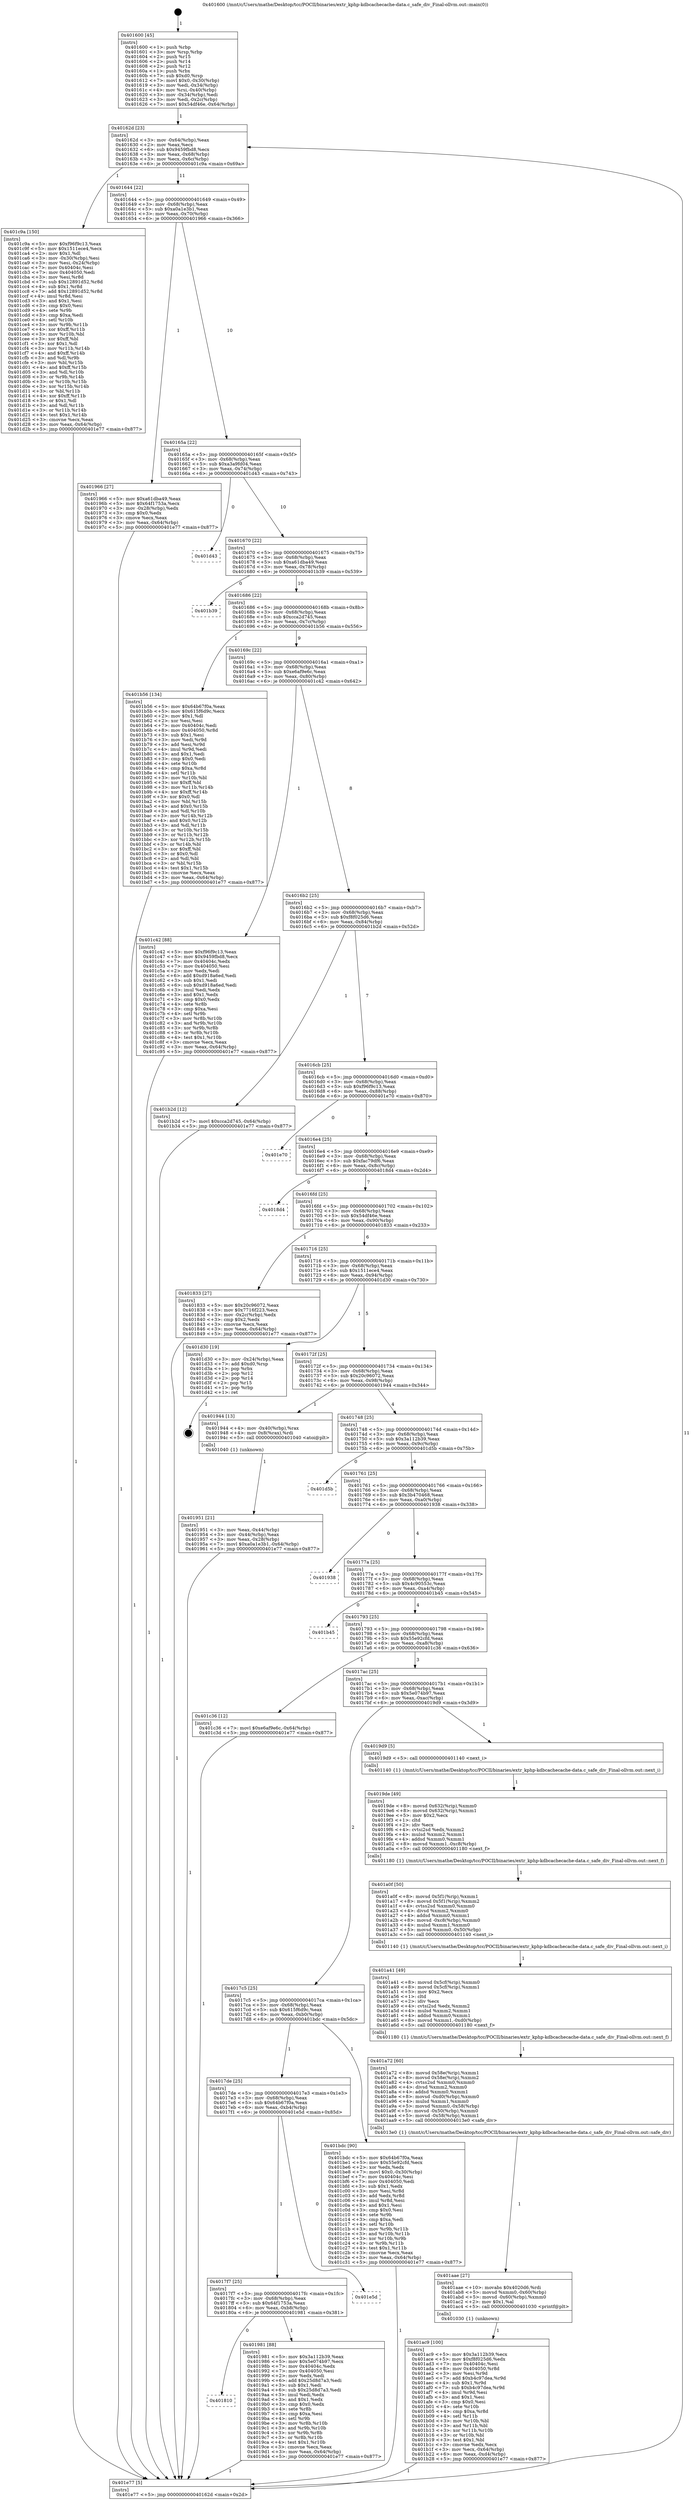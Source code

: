digraph "0x401600" {
  label = "0x401600 (/mnt/c/Users/mathe/Desktop/tcc/POCII/binaries/extr_kphp-kdbcachecache-data.c_safe_div_Final-ollvm.out::main(0))"
  labelloc = "t"
  node[shape=record]

  Entry [label="",width=0.3,height=0.3,shape=circle,fillcolor=black,style=filled]
  "0x40162d" [label="{
     0x40162d [23]\l
     | [instrs]\l
     &nbsp;&nbsp;0x40162d \<+3\>: mov -0x64(%rbp),%eax\l
     &nbsp;&nbsp;0x401630 \<+2\>: mov %eax,%ecx\l
     &nbsp;&nbsp;0x401632 \<+6\>: sub $0x9459fbd8,%ecx\l
     &nbsp;&nbsp;0x401638 \<+3\>: mov %eax,-0x68(%rbp)\l
     &nbsp;&nbsp;0x40163b \<+3\>: mov %ecx,-0x6c(%rbp)\l
     &nbsp;&nbsp;0x40163e \<+6\>: je 0000000000401c9a \<main+0x69a\>\l
  }"]
  "0x401c9a" [label="{
     0x401c9a [150]\l
     | [instrs]\l
     &nbsp;&nbsp;0x401c9a \<+5\>: mov $0xf96f9c13,%eax\l
     &nbsp;&nbsp;0x401c9f \<+5\>: mov $0x1511ece4,%ecx\l
     &nbsp;&nbsp;0x401ca4 \<+2\>: mov $0x1,%dl\l
     &nbsp;&nbsp;0x401ca6 \<+3\>: mov -0x30(%rbp),%esi\l
     &nbsp;&nbsp;0x401ca9 \<+3\>: mov %esi,-0x24(%rbp)\l
     &nbsp;&nbsp;0x401cac \<+7\>: mov 0x40404c,%esi\l
     &nbsp;&nbsp;0x401cb3 \<+7\>: mov 0x404050,%edi\l
     &nbsp;&nbsp;0x401cba \<+3\>: mov %esi,%r8d\l
     &nbsp;&nbsp;0x401cbd \<+7\>: sub $0x12891d52,%r8d\l
     &nbsp;&nbsp;0x401cc4 \<+4\>: sub $0x1,%r8d\l
     &nbsp;&nbsp;0x401cc8 \<+7\>: add $0x12891d52,%r8d\l
     &nbsp;&nbsp;0x401ccf \<+4\>: imul %r8d,%esi\l
     &nbsp;&nbsp;0x401cd3 \<+3\>: and $0x1,%esi\l
     &nbsp;&nbsp;0x401cd6 \<+3\>: cmp $0x0,%esi\l
     &nbsp;&nbsp;0x401cd9 \<+4\>: sete %r9b\l
     &nbsp;&nbsp;0x401cdd \<+3\>: cmp $0xa,%edi\l
     &nbsp;&nbsp;0x401ce0 \<+4\>: setl %r10b\l
     &nbsp;&nbsp;0x401ce4 \<+3\>: mov %r9b,%r11b\l
     &nbsp;&nbsp;0x401ce7 \<+4\>: xor $0xff,%r11b\l
     &nbsp;&nbsp;0x401ceb \<+3\>: mov %r10b,%bl\l
     &nbsp;&nbsp;0x401cee \<+3\>: xor $0xff,%bl\l
     &nbsp;&nbsp;0x401cf1 \<+3\>: xor $0x1,%dl\l
     &nbsp;&nbsp;0x401cf4 \<+3\>: mov %r11b,%r14b\l
     &nbsp;&nbsp;0x401cf7 \<+4\>: and $0xff,%r14b\l
     &nbsp;&nbsp;0x401cfb \<+3\>: and %dl,%r9b\l
     &nbsp;&nbsp;0x401cfe \<+3\>: mov %bl,%r15b\l
     &nbsp;&nbsp;0x401d01 \<+4\>: and $0xff,%r15b\l
     &nbsp;&nbsp;0x401d05 \<+3\>: and %dl,%r10b\l
     &nbsp;&nbsp;0x401d08 \<+3\>: or %r9b,%r14b\l
     &nbsp;&nbsp;0x401d0b \<+3\>: or %r10b,%r15b\l
     &nbsp;&nbsp;0x401d0e \<+3\>: xor %r15b,%r14b\l
     &nbsp;&nbsp;0x401d11 \<+3\>: or %bl,%r11b\l
     &nbsp;&nbsp;0x401d14 \<+4\>: xor $0xff,%r11b\l
     &nbsp;&nbsp;0x401d18 \<+3\>: or $0x1,%dl\l
     &nbsp;&nbsp;0x401d1b \<+3\>: and %dl,%r11b\l
     &nbsp;&nbsp;0x401d1e \<+3\>: or %r11b,%r14b\l
     &nbsp;&nbsp;0x401d21 \<+4\>: test $0x1,%r14b\l
     &nbsp;&nbsp;0x401d25 \<+3\>: cmovne %ecx,%eax\l
     &nbsp;&nbsp;0x401d28 \<+3\>: mov %eax,-0x64(%rbp)\l
     &nbsp;&nbsp;0x401d2b \<+5\>: jmp 0000000000401e77 \<main+0x877\>\l
  }"]
  "0x401644" [label="{
     0x401644 [22]\l
     | [instrs]\l
     &nbsp;&nbsp;0x401644 \<+5\>: jmp 0000000000401649 \<main+0x49\>\l
     &nbsp;&nbsp;0x401649 \<+3\>: mov -0x68(%rbp),%eax\l
     &nbsp;&nbsp;0x40164c \<+5\>: sub $0xa0a1e3b1,%eax\l
     &nbsp;&nbsp;0x401651 \<+3\>: mov %eax,-0x70(%rbp)\l
     &nbsp;&nbsp;0x401654 \<+6\>: je 0000000000401966 \<main+0x366\>\l
  }"]
  Exit [label="",width=0.3,height=0.3,shape=circle,fillcolor=black,style=filled,peripheries=2]
  "0x401966" [label="{
     0x401966 [27]\l
     | [instrs]\l
     &nbsp;&nbsp;0x401966 \<+5\>: mov $0xa61dba49,%eax\l
     &nbsp;&nbsp;0x40196b \<+5\>: mov $0x64f1753a,%ecx\l
     &nbsp;&nbsp;0x401970 \<+3\>: mov -0x28(%rbp),%edx\l
     &nbsp;&nbsp;0x401973 \<+3\>: cmp $0x0,%edx\l
     &nbsp;&nbsp;0x401976 \<+3\>: cmove %ecx,%eax\l
     &nbsp;&nbsp;0x401979 \<+3\>: mov %eax,-0x64(%rbp)\l
     &nbsp;&nbsp;0x40197c \<+5\>: jmp 0000000000401e77 \<main+0x877\>\l
  }"]
  "0x40165a" [label="{
     0x40165a [22]\l
     | [instrs]\l
     &nbsp;&nbsp;0x40165a \<+5\>: jmp 000000000040165f \<main+0x5f\>\l
     &nbsp;&nbsp;0x40165f \<+3\>: mov -0x68(%rbp),%eax\l
     &nbsp;&nbsp;0x401662 \<+5\>: sub $0xa3a9fd04,%eax\l
     &nbsp;&nbsp;0x401667 \<+3\>: mov %eax,-0x74(%rbp)\l
     &nbsp;&nbsp;0x40166a \<+6\>: je 0000000000401d43 \<main+0x743\>\l
  }"]
  "0x401ac9" [label="{
     0x401ac9 [100]\l
     | [instrs]\l
     &nbsp;&nbsp;0x401ac9 \<+5\>: mov $0x3a112b39,%ecx\l
     &nbsp;&nbsp;0x401ace \<+5\>: mov $0xf8f025d6,%edx\l
     &nbsp;&nbsp;0x401ad3 \<+7\>: mov 0x40404c,%esi\l
     &nbsp;&nbsp;0x401ada \<+8\>: mov 0x404050,%r8d\l
     &nbsp;&nbsp;0x401ae2 \<+3\>: mov %esi,%r9d\l
     &nbsp;&nbsp;0x401ae5 \<+7\>: add $0xb4c97dea,%r9d\l
     &nbsp;&nbsp;0x401aec \<+4\>: sub $0x1,%r9d\l
     &nbsp;&nbsp;0x401af0 \<+7\>: sub $0xb4c97dea,%r9d\l
     &nbsp;&nbsp;0x401af7 \<+4\>: imul %r9d,%esi\l
     &nbsp;&nbsp;0x401afb \<+3\>: and $0x1,%esi\l
     &nbsp;&nbsp;0x401afe \<+3\>: cmp $0x0,%esi\l
     &nbsp;&nbsp;0x401b01 \<+4\>: sete %r10b\l
     &nbsp;&nbsp;0x401b05 \<+4\>: cmp $0xa,%r8d\l
     &nbsp;&nbsp;0x401b09 \<+4\>: setl %r11b\l
     &nbsp;&nbsp;0x401b0d \<+3\>: mov %r10b,%bl\l
     &nbsp;&nbsp;0x401b10 \<+3\>: and %r11b,%bl\l
     &nbsp;&nbsp;0x401b13 \<+3\>: xor %r11b,%r10b\l
     &nbsp;&nbsp;0x401b16 \<+3\>: or %r10b,%bl\l
     &nbsp;&nbsp;0x401b19 \<+3\>: test $0x1,%bl\l
     &nbsp;&nbsp;0x401b1c \<+3\>: cmovne %edx,%ecx\l
     &nbsp;&nbsp;0x401b1f \<+3\>: mov %ecx,-0x64(%rbp)\l
     &nbsp;&nbsp;0x401b22 \<+6\>: mov %eax,-0xd4(%rbp)\l
     &nbsp;&nbsp;0x401b28 \<+5\>: jmp 0000000000401e77 \<main+0x877\>\l
  }"]
  "0x401d43" [label="{
     0x401d43\l
  }", style=dashed]
  "0x401670" [label="{
     0x401670 [22]\l
     | [instrs]\l
     &nbsp;&nbsp;0x401670 \<+5\>: jmp 0000000000401675 \<main+0x75\>\l
     &nbsp;&nbsp;0x401675 \<+3\>: mov -0x68(%rbp),%eax\l
     &nbsp;&nbsp;0x401678 \<+5\>: sub $0xa61dba49,%eax\l
     &nbsp;&nbsp;0x40167d \<+3\>: mov %eax,-0x78(%rbp)\l
     &nbsp;&nbsp;0x401680 \<+6\>: je 0000000000401b39 \<main+0x539\>\l
  }"]
  "0x401aae" [label="{
     0x401aae [27]\l
     | [instrs]\l
     &nbsp;&nbsp;0x401aae \<+10\>: movabs $0x4020d6,%rdi\l
     &nbsp;&nbsp;0x401ab8 \<+5\>: movsd %xmm0,-0x60(%rbp)\l
     &nbsp;&nbsp;0x401abd \<+5\>: movsd -0x60(%rbp),%xmm0\l
     &nbsp;&nbsp;0x401ac2 \<+2\>: mov $0x1,%al\l
     &nbsp;&nbsp;0x401ac4 \<+5\>: call 0000000000401030 \<printf@plt\>\l
     | [calls]\l
     &nbsp;&nbsp;0x401030 \{1\} (unknown)\l
  }"]
  "0x401b39" [label="{
     0x401b39\l
  }", style=dashed]
  "0x401686" [label="{
     0x401686 [22]\l
     | [instrs]\l
     &nbsp;&nbsp;0x401686 \<+5\>: jmp 000000000040168b \<main+0x8b\>\l
     &nbsp;&nbsp;0x40168b \<+3\>: mov -0x68(%rbp),%eax\l
     &nbsp;&nbsp;0x40168e \<+5\>: sub $0xcca2d745,%eax\l
     &nbsp;&nbsp;0x401693 \<+3\>: mov %eax,-0x7c(%rbp)\l
     &nbsp;&nbsp;0x401696 \<+6\>: je 0000000000401b56 \<main+0x556\>\l
  }"]
  "0x401a72" [label="{
     0x401a72 [60]\l
     | [instrs]\l
     &nbsp;&nbsp;0x401a72 \<+8\>: movsd 0x58e(%rip),%xmm1\l
     &nbsp;&nbsp;0x401a7a \<+8\>: movsd 0x58e(%rip),%xmm2\l
     &nbsp;&nbsp;0x401a82 \<+4\>: cvtss2sd %xmm0,%xmm0\l
     &nbsp;&nbsp;0x401a86 \<+4\>: divsd %xmm2,%xmm0\l
     &nbsp;&nbsp;0x401a8a \<+4\>: addsd %xmm0,%xmm1\l
     &nbsp;&nbsp;0x401a8e \<+8\>: movsd -0xd0(%rbp),%xmm0\l
     &nbsp;&nbsp;0x401a96 \<+4\>: mulsd %xmm1,%xmm0\l
     &nbsp;&nbsp;0x401a9a \<+5\>: movsd %xmm0,-0x58(%rbp)\l
     &nbsp;&nbsp;0x401a9f \<+5\>: movsd -0x50(%rbp),%xmm0\l
     &nbsp;&nbsp;0x401aa4 \<+5\>: movsd -0x58(%rbp),%xmm1\l
     &nbsp;&nbsp;0x401aa9 \<+5\>: call 00000000004013e0 \<safe_div\>\l
     | [calls]\l
     &nbsp;&nbsp;0x4013e0 \{1\} (/mnt/c/Users/mathe/Desktop/tcc/POCII/binaries/extr_kphp-kdbcachecache-data.c_safe_div_Final-ollvm.out::safe_div)\l
  }"]
  "0x401b56" [label="{
     0x401b56 [134]\l
     | [instrs]\l
     &nbsp;&nbsp;0x401b56 \<+5\>: mov $0x64b67f0a,%eax\l
     &nbsp;&nbsp;0x401b5b \<+5\>: mov $0x615f6d9c,%ecx\l
     &nbsp;&nbsp;0x401b60 \<+2\>: mov $0x1,%dl\l
     &nbsp;&nbsp;0x401b62 \<+2\>: xor %esi,%esi\l
     &nbsp;&nbsp;0x401b64 \<+7\>: mov 0x40404c,%edi\l
     &nbsp;&nbsp;0x401b6b \<+8\>: mov 0x404050,%r8d\l
     &nbsp;&nbsp;0x401b73 \<+3\>: sub $0x1,%esi\l
     &nbsp;&nbsp;0x401b76 \<+3\>: mov %edi,%r9d\l
     &nbsp;&nbsp;0x401b79 \<+3\>: add %esi,%r9d\l
     &nbsp;&nbsp;0x401b7c \<+4\>: imul %r9d,%edi\l
     &nbsp;&nbsp;0x401b80 \<+3\>: and $0x1,%edi\l
     &nbsp;&nbsp;0x401b83 \<+3\>: cmp $0x0,%edi\l
     &nbsp;&nbsp;0x401b86 \<+4\>: sete %r10b\l
     &nbsp;&nbsp;0x401b8a \<+4\>: cmp $0xa,%r8d\l
     &nbsp;&nbsp;0x401b8e \<+4\>: setl %r11b\l
     &nbsp;&nbsp;0x401b92 \<+3\>: mov %r10b,%bl\l
     &nbsp;&nbsp;0x401b95 \<+3\>: xor $0xff,%bl\l
     &nbsp;&nbsp;0x401b98 \<+3\>: mov %r11b,%r14b\l
     &nbsp;&nbsp;0x401b9b \<+4\>: xor $0xff,%r14b\l
     &nbsp;&nbsp;0x401b9f \<+3\>: xor $0x0,%dl\l
     &nbsp;&nbsp;0x401ba2 \<+3\>: mov %bl,%r15b\l
     &nbsp;&nbsp;0x401ba5 \<+4\>: and $0x0,%r15b\l
     &nbsp;&nbsp;0x401ba9 \<+3\>: and %dl,%r10b\l
     &nbsp;&nbsp;0x401bac \<+3\>: mov %r14b,%r12b\l
     &nbsp;&nbsp;0x401baf \<+4\>: and $0x0,%r12b\l
     &nbsp;&nbsp;0x401bb3 \<+3\>: and %dl,%r11b\l
     &nbsp;&nbsp;0x401bb6 \<+3\>: or %r10b,%r15b\l
     &nbsp;&nbsp;0x401bb9 \<+3\>: or %r11b,%r12b\l
     &nbsp;&nbsp;0x401bbc \<+3\>: xor %r12b,%r15b\l
     &nbsp;&nbsp;0x401bbf \<+3\>: or %r14b,%bl\l
     &nbsp;&nbsp;0x401bc2 \<+3\>: xor $0xff,%bl\l
     &nbsp;&nbsp;0x401bc5 \<+3\>: or $0x0,%dl\l
     &nbsp;&nbsp;0x401bc8 \<+2\>: and %dl,%bl\l
     &nbsp;&nbsp;0x401bca \<+3\>: or %bl,%r15b\l
     &nbsp;&nbsp;0x401bcd \<+4\>: test $0x1,%r15b\l
     &nbsp;&nbsp;0x401bd1 \<+3\>: cmovne %ecx,%eax\l
     &nbsp;&nbsp;0x401bd4 \<+3\>: mov %eax,-0x64(%rbp)\l
     &nbsp;&nbsp;0x401bd7 \<+5\>: jmp 0000000000401e77 \<main+0x877\>\l
  }"]
  "0x40169c" [label="{
     0x40169c [22]\l
     | [instrs]\l
     &nbsp;&nbsp;0x40169c \<+5\>: jmp 00000000004016a1 \<main+0xa1\>\l
     &nbsp;&nbsp;0x4016a1 \<+3\>: mov -0x68(%rbp),%eax\l
     &nbsp;&nbsp;0x4016a4 \<+5\>: sub $0xe6af9e6c,%eax\l
     &nbsp;&nbsp;0x4016a9 \<+3\>: mov %eax,-0x80(%rbp)\l
     &nbsp;&nbsp;0x4016ac \<+6\>: je 0000000000401c42 \<main+0x642\>\l
  }"]
  "0x401a41" [label="{
     0x401a41 [49]\l
     | [instrs]\l
     &nbsp;&nbsp;0x401a41 \<+8\>: movsd 0x5cf(%rip),%xmm0\l
     &nbsp;&nbsp;0x401a49 \<+8\>: movsd 0x5cf(%rip),%xmm1\l
     &nbsp;&nbsp;0x401a51 \<+5\>: mov $0x2,%ecx\l
     &nbsp;&nbsp;0x401a56 \<+1\>: cltd\l
     &nbsp;&nbsp;0x401a57 \<+2\>: idiv %ecx\l
     &nbsp;&nbsp;0x401a59 \<+4\>: cvtsi2sd %edx,%xmm2\l
     &nbsp;&nbsp;0x401a5d \<+4\>: mulsd %xmm2,%xmm1\l
     &nbsp;&nbsp;0x401a61 \<+4\>: addsd %xmm0,%xmm1\l
     &nbsp;&nbsp;0x401a65 \<+8\>: movsd %xmm1,-0xd0(%rbp)\l
     &nbsp;&nbsp;0x401a6d \<+5\>: call 0000000000401180 \<next_f\>\l
     | [calls]\l
     &nbsp;&nbsp;0x401180 \{1\} (/mnt/c/Users/mathe/Desktop/tcc/POCII/binaries/extr_kphp-kdbcachecache-data.c_safe_div_Final-ollvm.out::next_f)\l
  }"]
  "0x401c42" [label="{
     0x401c42 [88]\l
     | [instrs]\l
     &nbsp;&nbsp;0x401c42 \<+5\>: mov $0xf96f9c13,%eax\l
     &nbsp;&nbsp;0x401c47 \<+5\>: mov $0x9459fbd8,%ecx\l
     &nbsp;&nbsp;0x401c4c \<+7\>: mov 0x40404c,%edx\l
     &nbsp;&nbsp;0x401c53 \<+7\>: mov 0x404050,%esi\l
     &nbsp;&nbsp;0x401c5a \<+2\>: mov %edx,%edi\l
     &nbsp;&nbsp;0x401c5c \<+6\>: add $0xd918a6ed,%edi\l
     &nbsp;&nbsp;0x401c62 \<+3\>: sub $0x1,%edi\l
     &nbsp;&nbsp;0x401c65 \<+6\>: sub $0xd918a6ed,%edi\l
     &nbsp;&nbsp;0x401c6b \<+3\>: imul %edi,%edx\l
     &nbsp;&nbsp;0x401c6e \<+3\>: and $0x1,%edx\l
     &nbsp;&nbsp;0x401c71 \<+3\>: cmp $0x0,%edx\l
     &nbsp;&nbsp;0x401c74 \<+4\>: sete %r8b\l
     &nbsp;&nbsp;0x401c78 \<+3\>: cmp $0xa,%esi\l
     &nbsp;&nbsp;0x401c7b \<+4\>: setl %r9b\l
     &nbsp;&nbsp;0x401c7f \<+3\>: mov %r8b,%r10b\l
     &nbsp;&nbsp;0x401c82 \<+3\>: and %r9b,%r10b\l
     &nbsp;&nbsp;0x401c85 \<+3\>: xor %r9b,%r8b\l
     &nbsp;&nbsp;0x401c88 \<+3\>: or %r8b,%r10b\l
     &nbsp;&nbsp;0x401c8b \<+4\>: test $0x1,%r10b\l
     &nbsp;&nbsp;0x401c8f \<+3\>: cmovne %ecx,%eax\l
     &nbsp;&nbsp;0x401c92 \<+3\>: mov %eax,-0x64(%rbp)\l
     &nbsp;&nbsp;0x401c95 \<+5\>: jmp 0000000000401e77 \<main+0x877\>\l
  }"]
  "0x4016b2" [label="{
     0x4016b2 [25]\l
     | [instrs]\l
     &nbsp;&nbsp;0x4016b2 \<+5\>: jmp 00000000004016b7 \<main+0xb7\>\l
     &nbsp;&nbsp;0x4016b7 \<+3\>: mov -0x68(%rbp),%eax\l
     &nbsp;&nbsp;0x4016ba \<+5\>: sub $0xf8f025d6,%eax\l
     &nbsp;&nbsp;0x4016bf \<+6\>: mov %eax,-0x84(%rbp)\l
     &nbsp;&nbsp;0x4016c5 \<+6\>: je 0000000000401b2d \<main+0x52d\>\l
  }"]
  "0x401a0f" [label="{
     0x401a0f [50]\l
     | [instrs]\l
     &nbsp;&nbsp;0x401a0f \<+8\>: movsd 0x5f1(%rip),%xmm1\l
     &nbsp;&nbsp;0x401a17 \<+8\>: movsd 0x5f1(%rip),%xmm2\l
     &nbsp;&nbsp;0x401a1f \<+4\>: cvtss2sd %xmm0,%xmm0\l
     &nbsp;&nbsp;0x401a23 \<+4\>: divsd %xmm2,%xmm0\l
     &nbsp;&nbsp;0x401a27 \<+4\>: addsd %xmm0,%xmm1\l
     &nbsp;&nbsp;0x401a2b \<+8\>: movsd -0xc8(%rbp),%xmm0\l
     &nbsp;&nbsp;0x401a33 \<+4\>: mulsd %xmm1,%xmm0\l
     &nbsp;&nbsp;0x401a37 \<+5\>: movsd %xmm0,-0x50(%rbp)\l
     &nbsp;&nbsp;0x401a3c \<+5\>: call 0000000000401140 \<next_i\>\l
     | [calls]\l
     &nbsp;&nbsp;0x401140 \{1\} (/mnt/c/Users/mathe/Desktop/tcc/POCII/binaries/extr_kphp-kdbcachecache-data.c_safe_div_Final-ollvm.out::next_i)\l
  }"]
  "0x401b2d" [label="{
     0x401b2d [12]\l
     | [instrs]\l
     &nbsp;&nbsp;0x401b2d \<+7\>: movl $0xcca2d745,-0x64(%rbp)\l
     &nbsp;&nbsp;0x401b34 \<+5\>: jmp 0000000000401e77 \<main+0x877\>\l
  }"]
  "0x4016cb" [label="{
     0x4016cb [25]\l
     | [instrs]\l
     &nbsp;&nbsp;0x4016cb \<+5\>: jmp 00000000004016d0 \<main+0xd0\>\l
     &nbsp;&nbsp;0x4016d0 \<+3\>: mov -0x68(%rbp),%eax\l
     &nbsp;&nbsp;0x4016d3 \<+5\>: sub $0xf96f9c13,%eax\l
     &nbsp;&nbsp;0x4016d8 \<+6\>: mov %eax,-0x88(%rbp)\l
     &nbsp;&nbsp;0x4016de \<+6\>: je 0000000000401e70 \<main+0x870\>\l
  }"]
  "0x4019de" [label="{
     0x4019de [49]\l
     | [instrs]\l
     &nbsp;&nbsp;0x4019de \<+8\>: movsd 0x632(%rip),%xmm0\l
     &nbsp;&nbsp;0x4019e6 \<+8\>: movsd 0x632(%rip),%xmm1\l
     &nbsp;&nbsp;0x4019ee \<+5\>: mov $0x2,%ecx\l
     &nbsp;&nbsp;0x4019f3 \<+1\>: cltd\l
     &nbsp;&nbsp;0x4019f4 \<+2\>: idiv %ecx\l
     &nbsp;&nbsp;0x4019f6 \<+4\>: cvtsi2sd %edx,%xmm2\l
     &nbsp;&nbsp;0x4019fa \<+4\>: mulsd %xmm2,%xmm1\l
     &nbsp;&nbsp;0x4019fe \<+4\>: addsd %xmm0,%xmm1\l
     &nbsp;&nbsp;0x401a02 \<+8\>: movsd %xmm1,-0xc8(%rbp)\l
     &nbsp;&nbsp;0x401a0a \<+5\>: call 0000000000401180 \<next_f\>\l
     | [calls]\l
     &nbsp;&nbsp;0x401180 \{1\} (/mnt/c/Users/mathe/Desktop/tcc/POCII/binaries/extr_kphp-kdbcachecache-data.c_safe_div_Final-ollvm.out::next_f)\l
  }"]
  "0x401e70" [label="{
     0x401e70\l
  }", style=dashed]
  "0x4016e4" [label="{
     0x4016e4 [25]\l
     | [instrs]\l
     &nbsp;&nbsp;0x4016e4 \<+5\>: jmp 00000000004016e9 \<main+0xe9\>\l
     &nbsp;&nbsp;0x4016e9 \<+3\>: mov -0x68(%rbp),%eax\l
     &nbsp;&nbsp;0x4016ec \<+5\>: sub $0xfac79df6,%eax\l
     &nbsp;&nbsp;0x4016f1 \<+6\>: mov %eax,-0x8c(%rbp)\l
     &nbsp;&nbsp;0x4016f7 \<+6\>: je 00000000004018d4 \<main+0x2d4\>\l
  }"]
  "0x401810" [label="{
     0x401810\l
  }", style=dashed]
  "0x4018d4" [label="{
     0x4018d4\l
  }", style=dashed]
  "0x4016fd" [label="{
     0x4016fd [25]\l
     | [instrs]\l
     &nbsp;&nbsp;0x4016fd \<+5\>: jmp 0000000000401702 \<main+0x102\>\l
     &nbsp;&nbsp;0x401702 \<+3\>: mov -0x68(%rbp),%eax\l
     &nbsp;&nbsp;0x401705 \<+5\>: sub $0x54df46e,%eax\l
     &nbsp;&nbsp;0x40170a \<+6\>: mov %eax,-0x90(%rbp)\l
     &nbsp;&nbsp;0x401710 \<+6\>: je 0000000000401833 \<main+0x233\>\l
  }"]
  "0x401981" [label="{
     0x401981 [88]\l
     | [instrs]\l
     &nbsp;&nbsp;0x401981 \<+5\>: mov $0x3a112b39,%eax\l
     &nbsp;&nbsp;0x401986 \<+5\>: mov $0x5e074b97,%ecx\l
     &nbsp;&nbsp;0x40198b \<+7\>: mov 0x40404c,%edx\l
     &nbsp;&nbsp;0x401992 \<+7\>: mov 0x404050,%esi\l
     &nbsp;&nbsp;0x401999 \<+2\>: mov %edx,%edi\l
     &nbsp;&nbsp;0x40199b \<+6\>: add $0x25d8d7a3,%edi\l
     &nbsp;&nbsp;0x4019a1 \<+3\>: sub $0x1,%edi\l
     &nbsp;&nbsp;0x4019a4 \<+6\>: sub $0x25d8d7a3,%edi\l
     &nbsp;&nbsp;0x4019aa \<+3\>: imul %edi,%edx\l
     &nbsp;&nbsp;0x4019ad \<+3\>: and $0x1,%edx\l
     &nbsp;&nbsp;0x4019b0 \<+3\>: cmp $0x0,%edx\l
     &nbsp;&nbsp;0x4019b3 \<+4\>: sete %r8b\l
     &nbsp;&nbsp;0x4019b7 \<+3\>: cmp $0xa,%esi\l
     &nbsp;&nbsp;0x4019ba \<+4\>: setl %r9b\l
     &nbsp;&nbsp;0x4019be \<+3\>: mov %r8b,%r10b\l
     &nbsp;&nbsp;0x4019c1 \<+3\>: and %r9b,%r10b\l
     &nbsp;&nbsp;0x4019c4 \<+3\>: xor %r9b,%r8b\l
     &nbsp;&nbsp;0x4019c7 \<+3\>: or %r8b,%r10b\l
     &nbsp;&nbsp;0x4019ca \<+4\>: test $0x1,%r10b\l
     &nbsp;&nbsp;0x4019ce \<+3\>: cmovne %ecx,%eax\l
     &nbsp;&nbsp;0x4019d1 \<+3\>: mov %eax,-0x64(%rbp)\l
     &nbsp;&nbsp;0x4019d4 \<+5\>: jmp 0000000000401e77 \<main+0x877\>\l
  }"]
  "0x401833" [label="{
     0x401833 [27]\l
     | [instrs]\l
     &nbsp;&nbsp;0x401833 \<+5\>: mov $0x20c96072,%eax\l
     &nbsp;&nbsp;0x401838 \<+5\>: mov $0x7716f223,%ecx\l
     &nbsp;&nbsp;0x40183d \<+3\>: mov -0x2c(%rbp),%edx\l
     &nbsp;&nbsp;0x401840 \<+3\>: cmp $0x2,%edx\l
     &nbsp;&nbsp;0x401843 \<+3\>: cmovne %ecx,%eax\l
     &nbsp;&nbsp;0x401846 \<+3\>: mov %eax,-0x64(%rbp)\l
     &nbsp;&nbsp;0x401849 \<+5\>: jmp 0000000000401e77 \<main+0x877\>\l
  }"]
  "0x401716" [label="{
     0x401716 [25]\l
     | [instrs]\l
     &nbsp;&nbsp;0x401716 \<+5\>: jmp 000000000040171b \<main+0x11b\>\l
     &nbsp;&nbsp;0x40171b \<+3\>: mov -0x68(%rbp),%eax\l
     &nbsp;&nbsp;0x40171e \<+5\>: sub $0x1511ece4,%eax\l
     &nbsp;&nbsp;0x401723 \<+6\>: mov %eax,-0x94(%rbp)\l
     &nbsp;&nbsp;0x401729 \<+6\>: je 0000000000401d30 \<main+0x730\>\l
  }"]
  "0x401e77" [label="{
     0x401e77 [5]\l
     | [instrs]\l
     &nbsp;&nbsp;0x401e77 \<+5\>: jmp 000000000040162d \<main+0x2d\>\l
  }"]
  "0x401600" [label="{
     0x401600 [45]\l
     | [instrs]\l
     &nbsp;&nbsp;0x401600 \<+1\>: push %rbp\l
     &nbsp;&nbsp;0x401601 \<+3\>: mov %rsp,%rbp\l
     &nbsp;&nbsp;0x401604 \<+2\>: push %r15\l
     &nbsp;&nbsp;0x401606 \<+2\>: push %r14\l
     &nbsp;&nbsp;0x401608 \<+2\>: push %r12\l
     &nbsp;&nbsp;0x40160a \<+1\>: push %rbx\l
     &nbsp;&nbsp;0x40160b \<+7\>: sub $0xd0,%rsp\l
     &nbsp;&nbsp;0x401612 \<+7\>: movl $0x0,-0x30(%rbp)\l
     &nbsp;&nbsp;0x401619 \<+3\>: mov %edi,-0x34(%rbp)\l
     &nbsp;&nbsp;0x40161c \<+4\>: mov %rsi,-0x40(%rbp)\l
     &nbsp;&nbsp;0x401620 \<+3\>: mov -0x34(%rbp),%edi\l
     &nbsp;&nbsp;0x401623 \<+3\>: mov %edi,-0x2c(%rbp)\l
     &nbsp;&nbsp;0x401626 \<+7\>: movl $0x54df46e,-0x64(%rbp)\l
  }"]
  "0x4017f7" [label="{
     0x4017f7 [25]\l
     | [instrs]\l
     &nbsp;&nbsp;0x4017f7 \<+5\>: jmp 00000000004017fc \<main+0x1fc\>\l
     &nbsp;&nbsp;0x4017fc \<+3\>: mov -0x68(%rbp),%eax\l
     &nbsp;&nbsp;0x4017ff \<+5\>: sub $0x64f1753a,%eax\l
     &nbsp;&nbsp;0x401804 \<+6\>: mov %eax,-0xb8(%rbp)\l
     &nbsp;&nbsp;0x40180a \<+6\>: je 0000000000401981 \<main+0x381\>\l
  }"]
  "0x401d30" [label="{
     0x401d30 [19]\l
     | [instrs]\l
     &nbsp;&nbsp;0x401d30 \<+3\>: mov -0x24(%rbp),%eax\l
     &nbsp;&nbsp;0x401d33 \<+7\>: add $0xd0,%rsp\l
     &nbsp;&nbsp;0x401d3a \<+1\>: pop %rbx\l
     &nbsp;&nbsp;0x401d3b \<+2\>: pop %r12\l
     &nbsp;&nbsp;0x401d3d \<+2\>: pop %r14\l
     &nbsp;&nbsp;0x401d3f \<+2\>: pop %r15\l
     &nbsp;&nbsp;0x401d41 \<+1\>: pop %rbp\l
     &nbsp;&nbsp;0x401d42 \<+1\>: ret\l
  }"]
  "0x40172f" [label="{
     0x40172f [25]\l
     | [instrs]\l
     &nbsp;&nbsp;0x40172f \<+5\>: jmp 0000000000401734 \<main+0x134\>\l
     &nbsp;&nbsp;0x401734 \<+3\>: mov -0x68(%rbp),%eax\l
     &nbsp;&nbsp;0x401737 \<+5\>: sub $0x20c96072,%eax\l
     &nbsp;&nbsp;0x40173c \<+6\>: mov %eax,-0x98(%rbp)\l
     &nbsp;&nbsp;0x401742 \<+6\>: je 0000000000401944 \<main+0x344\>\l
  }"]
  "0x401e5d" [label="{
     0x401e5d\l
  }", style=dashed]
  "0x401944" [label="{
     0x401944 [13]\l
     | [instrs]\l
     &nbsp;&nbsp;0x401944 \<+4\>: mov -0x40(%rbp),%rax\l
     &nbsp;&nbsp;0x401948 \<+4\>: mov 0x8(%rax),%rdi\l
     &nbsp;&nbsp;0x40194c \<+5\>: call 0000000000401040 \<atoi@plt\>\l
     | [calls]\l
     &nbsp;&nbsp;0x401040 \{1\} (unknown)\l
  }"]
  "0x401748" [label="{
     0x401748 [25]\l
     | [instrs]\l
     &nbsp;&nbsp;0x401748 \<+5\>: jmp 000000000040174d \<main+0x14d\>\l
     &nbsp;&nbsp;0x40174d \<+3\>: mov -0x68(%rbp),%eax\l
     &nbsp;&nbsp;0x401750 \<+5\>: sub $0x3a112b39,%eax\l
     &nbsp;&nbsp;0x401755 \<+6\>: mov %eax,-0x9c(%rbp)\l
     &nbsp;&nbsp;0x40175b \<+6\>: je 0000000000401d5b \<main+0x75b\>\l
  }"]
  "0x401951" [label="{
     0x401951 [21]\l
     | [instrs]\l
     &nbsp;&nbsp;0x401951 \<+3\>: mov %eax,-0x44(%rbp)\l
     &nbsp;&nbsp;0x401954 \<+3\>: mov -0x44(%rbp),%eax\l
     &nbsp;&nbsp;0x401957 \<+3\>: mov %eax,-0x28(%rbp)\l
     &nbsp;&nbsp;0x40195a \<+7\>: movl $0xa0a1e3b1,-0x64(%rbp)\l
     &nbsp;&nbsp;0x401961 \<+5\>: jmp 0000000000401e77 \<main+0x877\>\l
  }"]
  "0x4017de" [label="{
     0x4017de [25]\l
     | [instrs]\l
     &nbsp;&nbsp;0x4017de \<+5\>: jmp 00000000004017e3 \<main+0x1e3\>\l
     &nbsp;&nbsp;0x4017e3 \<+3\>: mov -0x68(%rbp),%eax\l
     &nbsp;&nbsp;0x4017e6 \<+5\>: sub $0x64b67f0a,%eax\l
     &nbsp;&nbsp;0x4017eb \<+6\>: mov %eax,-0xb4(%rbp)\l
     &nbsp;&nbsp;0x4017f1 \<+6\>: je 0000000000401e5d \<main+0x85d\>\l
  }"]
  "0x401d5b" [label="{
     0x401d5b\l
  }", style=dashed]
  "0x401761" [label="{
     0x401761 [25]\l
     | [instrs]\l
     &nbsp;&nbsp;0x401761 \<+5\>: jmp 0000000000401766 \<main+0x166\>\l
     &nbsp;&nbsp;0x401766 \<+3\>: mov -0x68(%rbp),%eax\l
     &nbsp;&nbsp;0x401769 \<+5\>: sub $0x3b470468,%eax\l
     &nbsp;&nbsp;0x40176e \<+6\>: mov %eax,-0xa0(%rbp)\l
     &nbsp;&nbsp;0x401774 \<+6\>: je 0000000000401938 \<main+0x338\>\l
  }"]
  "0x401bdc" [label="{
     0x401bdc [90]\l
     | [instrs]\l
     &nbsp;&nbsp;0x401bdc \<+5\>: mov $0x64b67f0a,%eax\l
     &nbsp;&nbsp;0x401be1 \<+5\>: mov $0x55e92cfd,%ecx\l
     &nbsp;&nbsp;0x401be6 \<+2\>: xor %edx,%edx\l
     &nbsp;&nbsp;0x401be8 \<+7\>: movl $0x0,-0x30(%rbp)\l
     &nbsp;&nbsp;0x401bef \<+7\>: mov 0x40404c,%esi\l
     &nbsp;&nbsp;0x401bf6 \<+7\>: mov 0x404050,%edi\l
     &nbsp;&nbsp;0x401bfd \<+3\>: sub $0x1,%edx\l
     &nbsp;&nbsp;0x401c00 \<+3\>: mov %esi,%r8d\l
     &nbsp;&nbsp;0x401c03 \<+3\>: add %edx,%r8d\l
     &nbsp;&nbsp;0x401c06 \<+4\>: imul %r8d,%esi\l
     &nbsp;&nbsp;0x401c0a \<+3\>: and $0x1,%esi\l
     &nbsp;&nbsp;0x401c0d \<+3\>: cmp $0x0,%esi\l
     &nbsp;&nbsp;0x401c10 \<+4\>: sete %r9b\l
     &nbsp;&nbsp;0x401c14 \<+3\>: cmp $0xa,%edi\l
     &nbsp;&nbsp;0x401c17 \<+4\>: setl %r10b\l
     &nbsp;&nbsp;0x401c1b \<+3\>: mov %r9b,%r11b\l
     &nbsp;&nbsp;0x401c1e \<+3\>: and %r10b,%r11b\l
     &nbsp;&nbsp;0x401c21 \<+3\>: xor %r10b,%r9b\l
     &nbsp;&nbsp;0x401c24 \<+3\>: or %r9b,%r11b\l
     &nbsp;&nbsp;0x401c27 \<+4\>: test $0x1,%r11b\l
     &nbsp;&nbsp;0x401c2b \<+3\>: cmovne %ecx,%eax\l
     &nbsp;&nbsp;0x401c2e \<+3\>: mov %eax,-0x64(%rbp)\l
     &nbsp;&nbsp;0x401c31 \<+5\>: jmp 0000000000401e77 \<main+0x877\>\l
  }"]
  "0x401938" [label="{
     0x401938\l
  }", style=dashed]
  "0x40177a" [label="{
     0x40177a [25]\l
     | [instrs]\l
     &nbsp;&nbsp;0x40177a \<+5\>: jmp 000000000040177f \<main+0x17f\>\l
     &nbsp;&nbsp;0x40177f \<+3\>: mov -0x68(%rbp),%eax\l
     &nbsp;&nbsp;0x401782 \<+5\>: sub $0x4c90553c,%eax\l
     &nbsp;&nbsp;0x401787 \<+6\>: mov %eax,-0xa4(%rbp)\l
     &nbsp;&nbsp;0x40178d \<+6\>: je 0000000000401b45 \<main+0x545\>\l
  }"]
  "0x4017c5" [label="{
     0x4017c5 [25]\l
     | [instrs]\l
     &nbsp;&nbsp;0x4017c5 \<+5\>: jmp 00000000004017ca \<main+0x1ca\>\l
     &nbsp;&nbsp;0x4017ca \<+3\>: mov -0x68(%rbp),%eax\l
     &nbsp;&nbsp;0x4017cd \<+5\>: sub $0x615f6d9c,%eax\l
     &nbsp;&nbsp;0x4017d2 \<+6\>: mov %eax,-0xb0(%rbp)\l
     &nbsp;&nbsp;0x4017d8 \<+6\>: je 0000000000401bdc \<main+0x5dc\>\l
  }"]
  "0x401b45" [label="{
     0x401b45\l
  }", style=dashed]
  "0x401793" [label="{
     0x401793 [25]\l
     | [instrs]\l
     &nbsp;&nbsp;0x401793 \<+5\>: jmp 0000000000401798 \<main+0x198\>\l
     &nbsp;&nbsp;0x401798 \<+3\>: mov -0x68(%rbp),%eax\l
     &nbsp;&nbsp;0x40179b \<+5\>: sub $0x55e92cfd,%eax\l
     &nbsp;&nbsp;0x4017a0 \<+6\>: mov %eax,-0xa8(%rbp)\l
     &nbsp;&nbsp;0x4017a6 \<+6\>: je 0000000000401c36 \<main+0x636\>\l
  }"]
  "0x4019d9" [label="{
     0x4019d9 [5]\l
     | [instrs]\l
     &nbsp;&nbsp;0x4019d9 \<+5\>: call 0000000000401140 \<next_i\>\l
     | [calls]\l
     &nbsp;&nbsp;0x401140 \{1\} (/mnt/c/Users/mathe/Desktop/tcc/POCII/binaries/extr_kphp-kdbcachecache-data.c_safe_div_Final-ollvm.out::next_i)\l
  }"]
  "0x401c36" [label="{
     0x401c36 [12]\l
     | [instrs]\l
     &nbsp;&nbsp;0x401c36 \<+7\>: movl $0xe6af9e6c,-0x64(%rbp)\l
     &nbsp;&nbsp;0x401c3d \<+5\>: jmp 0000000000401e77 \<main+0x877\>\l
  }"]
  "0x4017ac" [label="{
     0x4017ac [25]\l
     | [instrs]\l
     &nbsp;&nbsp;0x4017ac \<+5\>: jmp 00000000004017b1 \<main+0x1b1\>\l
     &nbsp;&nbsp;0x4017b1 \<+3\>: mov -0x68(%rbp),%eax\l
     &nbsp;&nbsp;0x4017b4 \<+5\>: sub $0x5e074b97,%eax\l
     &nbsp;&nbsp;0x4017b9 \<+6\>: mov %eax,-0xac(%rbp)\l
     &nbsp;&nbsp;0x4017bf \<+6\>: je 00000000004019d9 \<main+0x3d9\>\l
  }"]
  Entry -> "0x401600" [label=" 1"]
  "0x40162d" -> "0x401c9a" [label=" 1"]
  "0x40162d" -> "0x401644" [label=" 11"]
  "0x401d30" -> Exit [label=" 1"]
  "0x401644" -> "0x401966" [label=" 1"]
  "0x401644" -> "0x40165a" [label=" 10"]
  "0x401c9a" -> "0x401e77" [label=" 1"]
  "0x40165a" -> "0x401d43" [label=" 0"]
  "0x40165a" -> "0x401670" [label=" 10"]
  "0x401c42" -> "0x401e77" [label=" 1"]
  "0x401670" -> "0x401b39" [label=" 0"]
  "0x401670" -> "0x401686" [label=" 10"]
  "0x401c36" -> "0x401e77" [label=" 1"]
  "0x401686" -> "0x401b56" [label=" 1"]
  "0x401686" -> "0x40169c" [label=" 9"]
  "0x401bdc" -> "0x401e77" [label=" 1"]
  "0x40169c" -> "0x401c42" [label=" 1"]
  "0x40169c" -> "0x4016b2" [label=" 8"]
  "0x401b56" -> "0x401e77" [label=" 1"]
  "0x4016b2" -> "0x401b2d" [label=" 1"]
  "0x4016b2" -> "0x4016cb" [label=" 7"]
  "0x401b2d" -> "0x401e77" [label=" 1"]
  "0x4016cb" -> "0x401e70" [label=" 0"]
  "0x4016cb" -> "0x4016e4" [label=" 7"]
  "0x401ac9" -> "0x401e77" [label=" 1"]
  "0x4016e4" -> "0x4018d4" [label=" 0"]
  "0x4016e4" -> "0x4016fd" [label=" 7"]
  "0x401aae" -> "0x401ac9" [label=" 1"]
  "0x4016fd" -> "0x401833" [label=" 1"]
  "0x4016fd" -> "0x401716" [label=" 6"]
  "0x401833" -> "0x401e77" [label=" 1"]
  "0x401600" -> "0x40162d" [label=" 1"]
  "0x401e77" -> "0x40162d" [label=" 11"]
  "0x401a72" -> "0x401aae" [label=" 1"]
  "0x401716" -> "0x401d30" [label=" 1"]
  "0x401716" -> "0x40172f" [label=" 5"]
  "0x401a0f" -> "0x401a41" [label=" 1"]
  "0x40172f" -> "0x401944" [label=" 1"]
  "0x40172f" -> "0x401748" [label=" 4"]
  "0x401944" -> "0x401951" [label=" 1"]
  "0x401951" -> "0x401e77" [label=" 1"]
  "0x401966" -> "0x401e77" [label=" 1"]
  "0x4019de" -> "0x401a0f" [label=" 1"]
  "0x401748" -> "0x401d5b" [label=" 0"]
  "0x401748" -> "0x401761" [label=" 4"]
  "0x401981" -> "0x401e77" [label=" 1"]
  "0x401761" -> "0x401938" [label=" 0"]
  "0x401761" -> "0x40177a" [label=" 4"]
  "0x4017f7" -> "0x401810" [label=" 0"]
  "0x40177a" -> "0x401b45" [label=" 0"]
  "0x40177a" -> "0x401793" [label=" 4"]
  "0x401a41" -> "0x401a72" [label=" 1"]
  "0x401793" -> "0x401c36" [label=" 1"]
  "0x401793" -> "0x4017ac" [label=" 3"]
  "0x4017de" -> "0x4017f7" [label=" 1"]
  "0x4017ac" -> "0x4019d9" [label=" 1"]
  "0x4017ac" -> "0x4017c5" [label=" 2"]
  "0x4017f7" -> "0x401981" [label=" 1"]
  "0x4017c5" -> "0x401bdc" [label=" 1"]
  "0x4017c5" -> "0x4017de" [label=" 1"]
  "0x4019d9" -> "0x4019de" [label=" 1"]
  "0x4017de" -> "0x401e5d" [label=" 0"]
}
